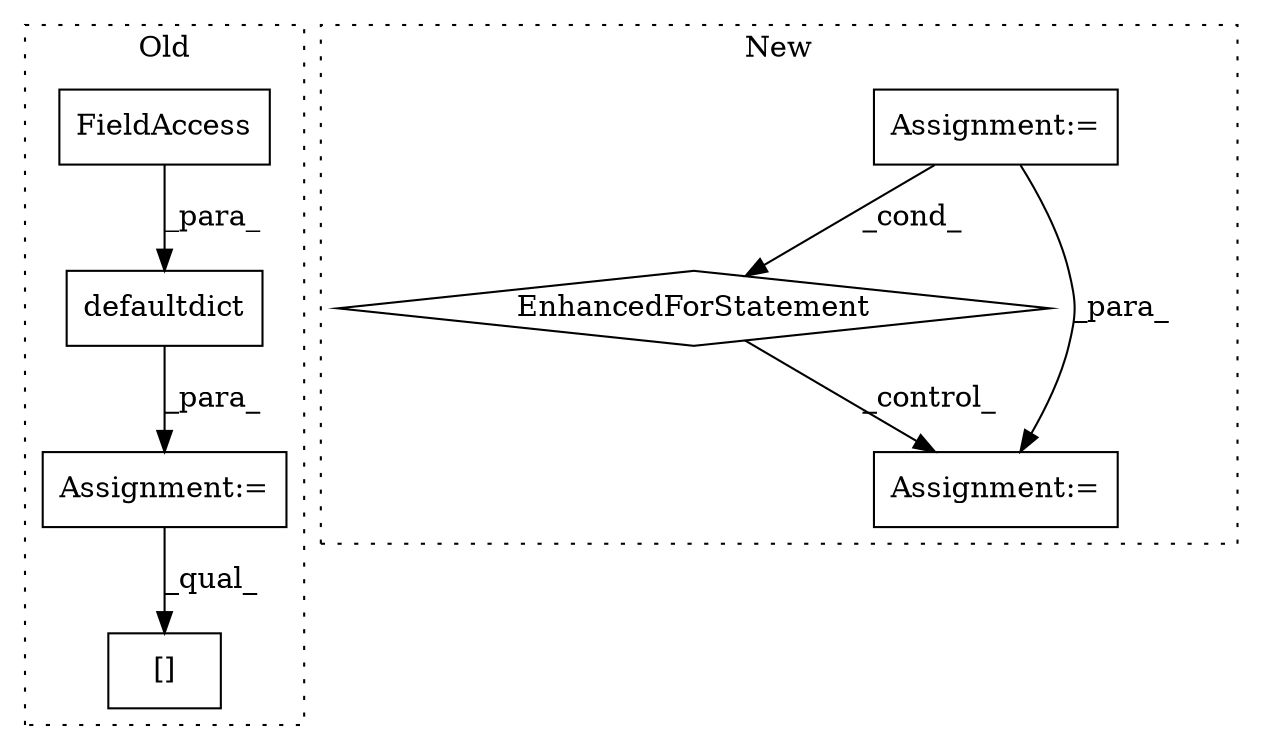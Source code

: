 digraph G {
subgraph cluster0 {
1 [label="defaultdict" a="32" s="17609,17625" l="12,1" shape="box"];
4 [label="[]" a="2" s="17791,17806" l="14,1" shape="box"];
6 [label="Assignment:=" a="7" s="17608" l="1" shape="box"];
7 [label="FieldAccess" a="22" s="17621" l="4" shape="box"];
label = "Old";
style="dotted";
}
subgraph cluster1 {
2 [label="EnhancedForStatement" a="70" s="17702,17839" l="74,2" shape="diamond"];
3 [label="Assignment:=" a="7" s="17948,18023" l="61,2" shape="box"];
5 [label="Assignment:=" a="7" s="17288" l="25" shape="box"];
label = "New";
style="dotted";
}
1 -> 6 [label="_para_"];
2 -> 3 [label="_control_"];
5 -> 3 [label="_para_"];
5 -> 2 [label="_cond_"];
6 -> 4 [label="_qual_"];
7 -> 1 [label="_para_"];
}